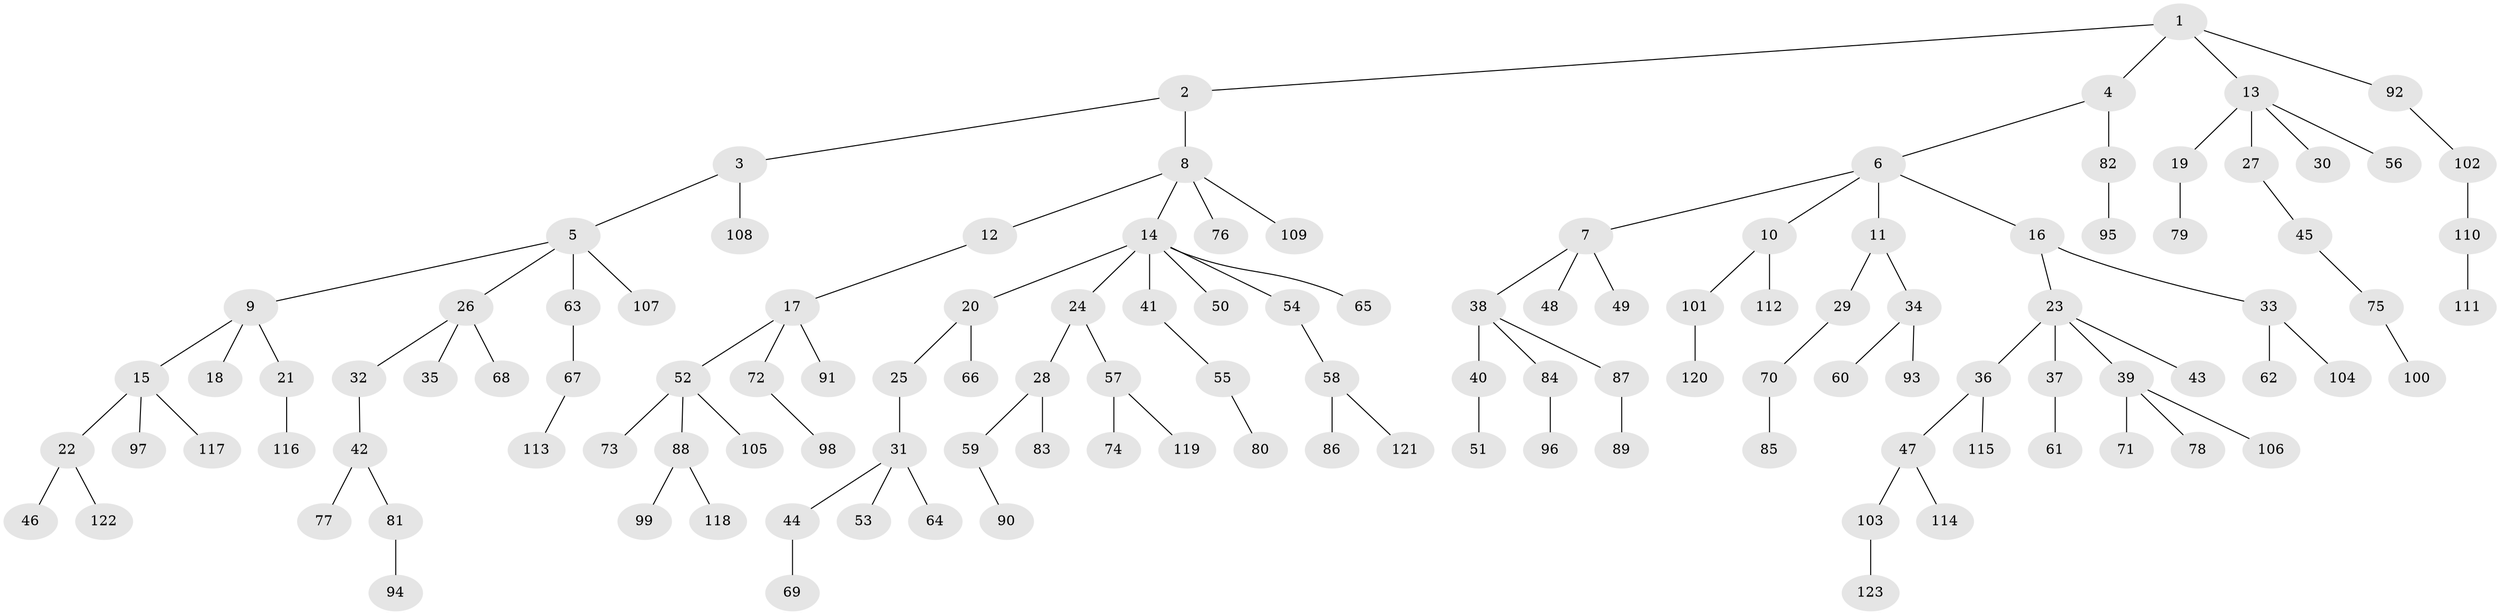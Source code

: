 // Generated by graph-tools (version 1.1) at 2025/36/03/09/25 02:36:35]
// undirected, 123 vertices, 122 edges
graph export_dot {
graph [start="1"]
  node [color=gray90,style=filled];
  1;
  2;
  3;
  4;
  5;
  6;
  7;
  8;
  9;
  10;
  11;
  12;
  13;
  14;
  15;
  16;
  17;
  18;
  19;
  20;
  21;
  22;
  23;
  24;
  25;
  26;
  27;
  28;
  29;
  30;
  31;
  32;
  33;
  34;
  35;
  36;
  37;
  38;
  39;
  40;
  41;
  42;
  43;
  44;
  45;
  46;
  47;
  48;
  49;
  50;
  51;
  52;
  53;
  54;
  55;
  56;
  57;
  58;
  59;
  60;
  61;
  62;
  63;
  64;
  65;
  66;
  67;
  68;
  69;
  70;
  71;
  72;
  73;
  74;
  75;
  76;
  77;
  78;
  79;
  80;
  81;
  82;
  83;
  84;
  85;
  86;
  87;
  88;
  89;
  90;
  91;
  92;
  93;
  94;
  95;
  96;
  97;
  98;
  99;
  100;
  101;
  102;
  103;
  104;
  105;
  106;
  107;
  108;
  109;
  110;
  111;
  112;
  113;
  114;
  115;
  116;
  117;
  118;
  119;
  120;
  121;
  122;
  123;
  1 -- 2;
  1 -- 4;
  1 -- 13;
  1 -- 92;
  2 -- 3;
  2 -- 8;
  3 -- 5;
  3 -- 108;
  4 -- 6;
  4 -- 82;
  5 -- 9;
  5 -- 26;
  5 -- 63;
  5 -- 107;
  6 -- 7;
  6 -- 10;
  6 -- 11;
  6 -- 16;
  7 -- 38;
  7 -- 48;
  7 -- 49;
  8 -- 12;
  8 -- 14;
  8 -- 76;
  8 -- 109;
  9 -- 15;
  9 -- 18;
  9 -- 21;
  10 -- 101;
  10 -- 112;
  11 -- 29;
  11 -- 34;
  12 -- 17;
  13 -- 19;
  13 -- 27;
  13 -- 30;
  13 -- 56;
  14 -- 20;
  14 -- 24;
  14 -- 41;
  14 -- 50;
  14 -- 54;
  14 -- 65;
  15 -- 22;
  15 -- 97;
  15 -- 117;
  16 -- 23;
  16 -- 33;
  17 -- 52;
  17 -- 72;
  17 -- 91;
  19 -- 79;
  20 -- 25;
  20 -- 66;
  21 -- 116;
  22 -- 46;
  22 -- 122;
  23 -- 36;
  23 -- 37;
  23 -- 39;
  23 -- 43;
  24 -- 28;
  24 -- 57;
  25 -- 31;
  26 -- 32;
  26 -- 35;
  26 -- 68;
  27 -- 45;
  28 -- 59;
  28 -- 83;
  29 -- 70;
  31 -- 44;
  31 -- 53;
  31 -- 64;
  32 -- 42;
  33 -- 62;
  33 -- 104;
  34 -- 60;
  34 -- 93;
  36 -- 47;
  36 -- 115;
  37 -- 61;
  38 -- 40;
  38 -- 84;
  38 -- 87;
  39 -- 71;
  39 -- 78;
  39 -- 106;
  40 -- 51;
  41 -- 55;
  42 -- 77;
  42 -- 81;
  44 -- 69;
  45 -- 75;
  47 -- 103;
  47 -- 114;
  52 -- 73;
  52 -- 88;
  52 -- 105;
  54 -- 58;
  55 -- 80;
  57 -- 74;
  57 -- 119;
  58 -- 86;
  58 -- 121;
  59 -- 90;
  63 -- 67;
  67 -- 113;
  70 -- 85;
  72 -- 98;
  75 -- 100;
  81 -- 94;
  82 -- 95;
  84 -- 96;
  87 -- 89;
  88 -- 99;
  88 -- 118;
  92 -- 102;
  101 -- 120;
  102 -- 110;
  103 -- 123;
  110 -- 111;
}
